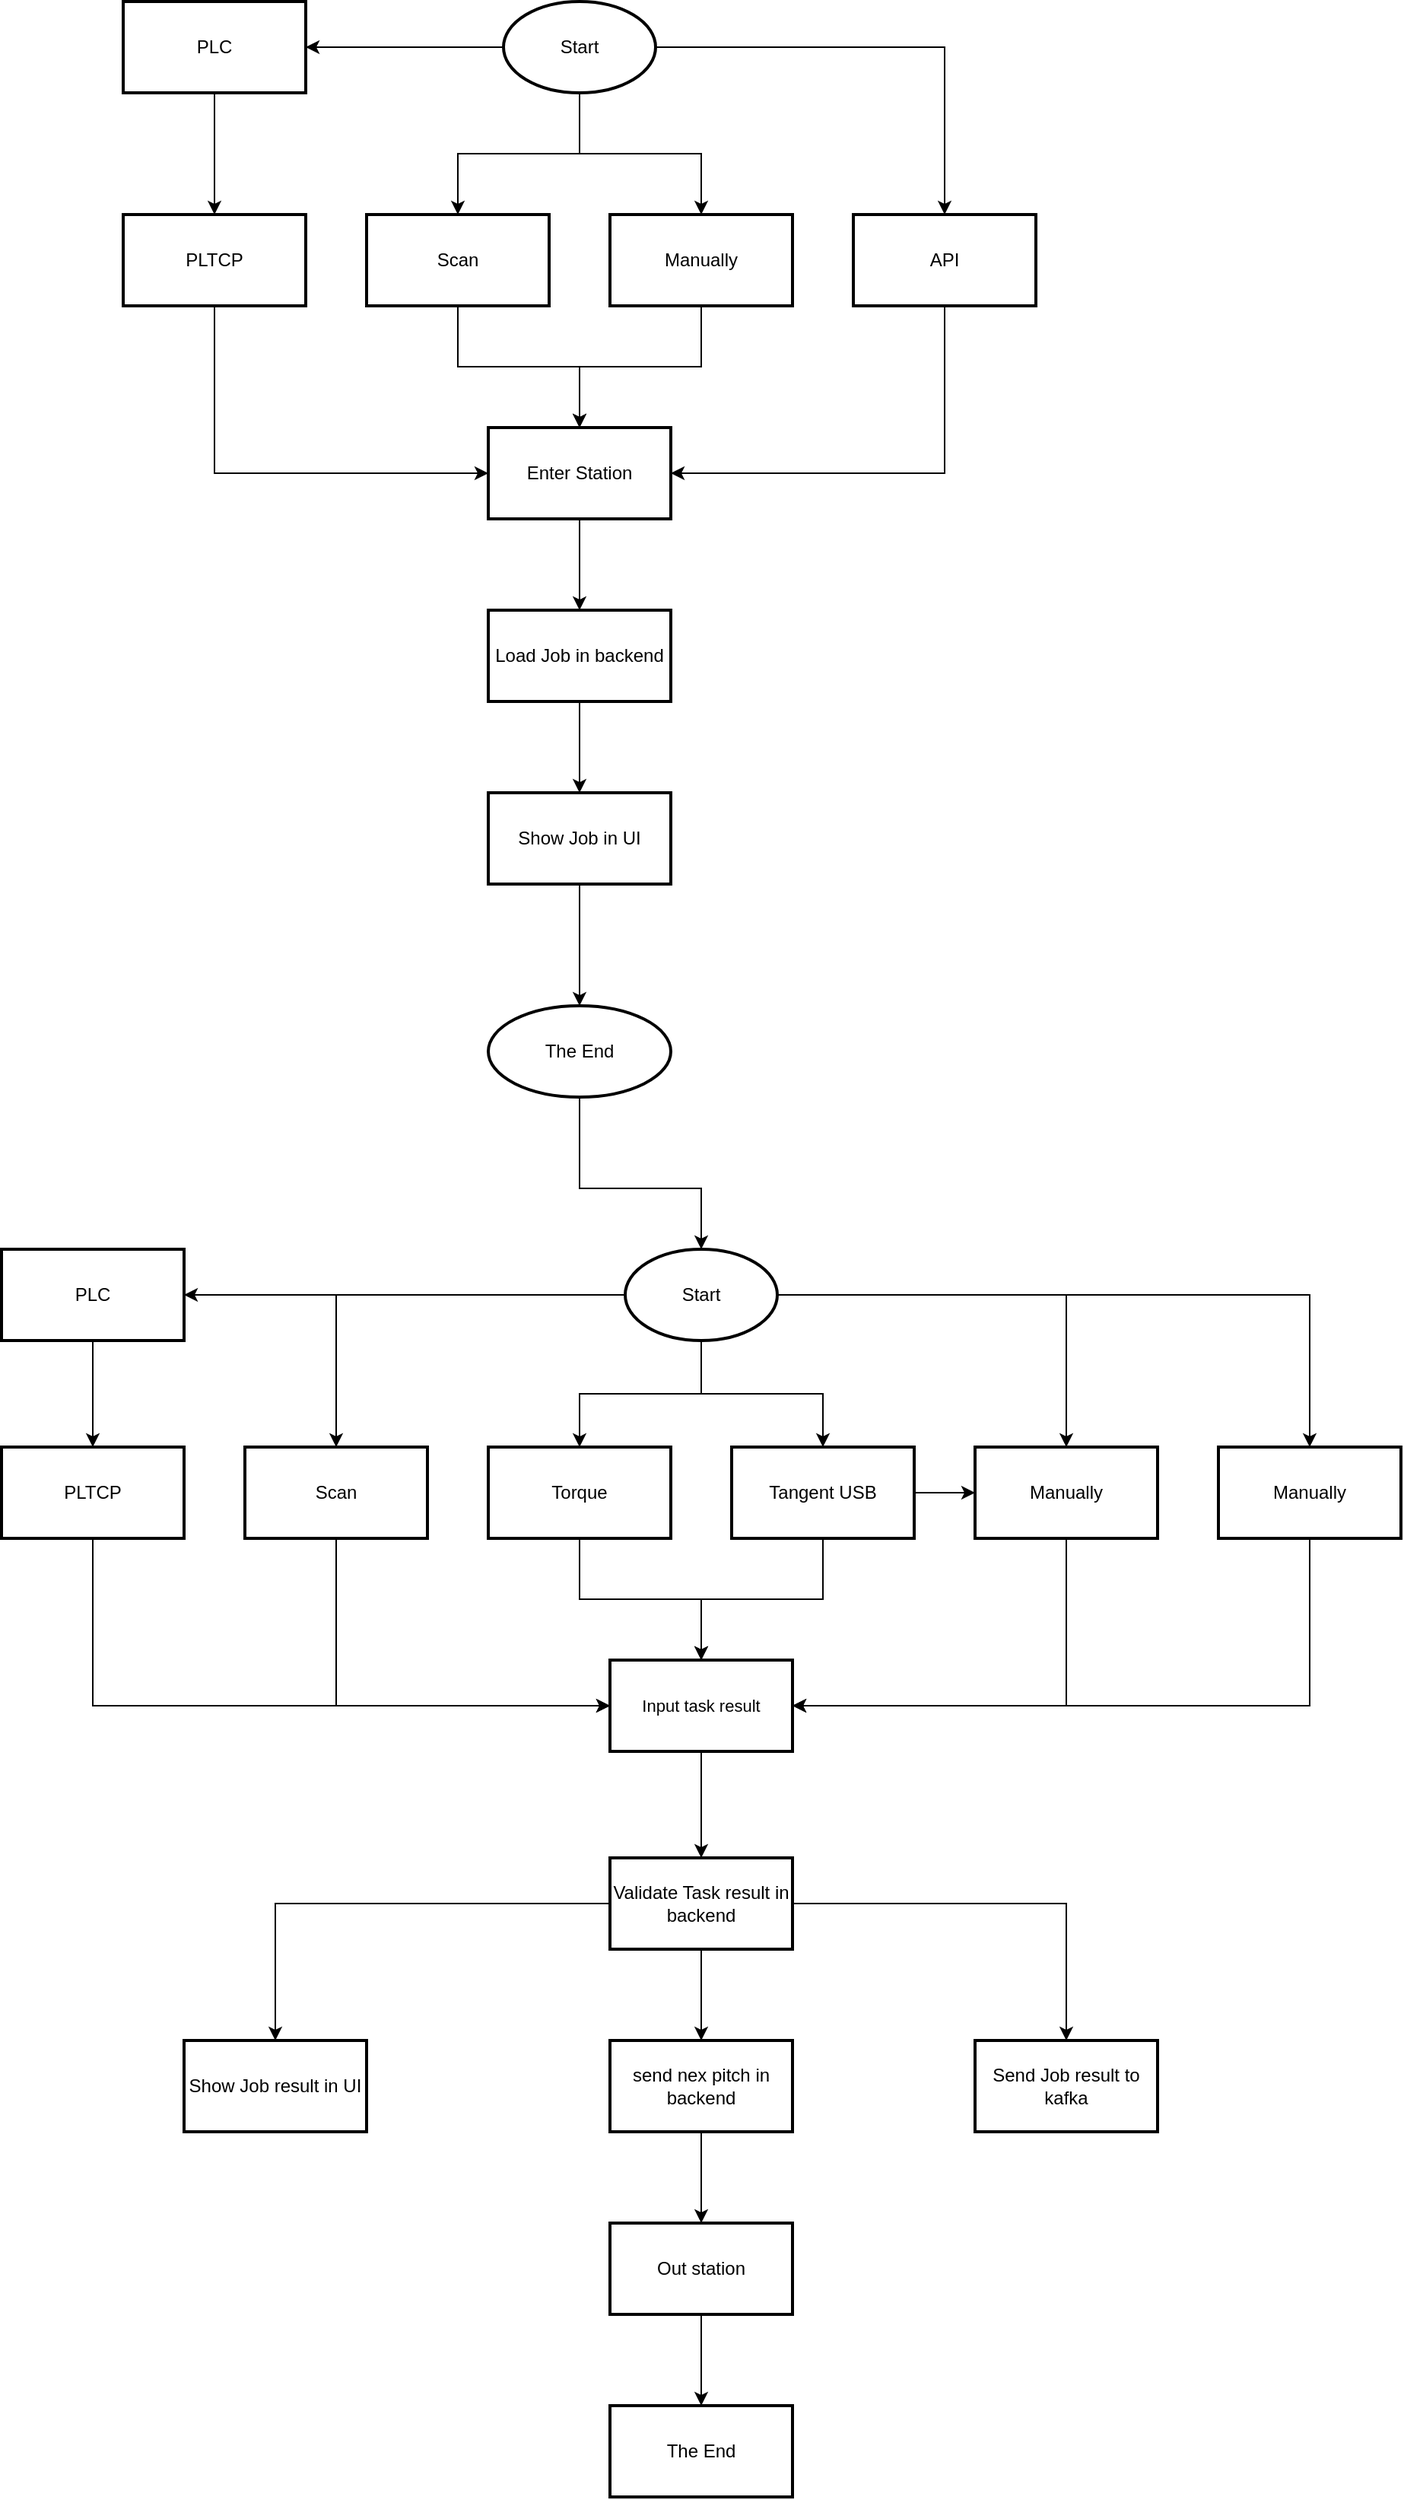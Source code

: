<mxfile version="15.5.1" type="github">
  <diagram id="C5RBs43oDa-KdzZeNtuy" name="Page-1">
    <mxGraphModel dx="1188" dy="4070" grid="1" gridSize="10" guides="1" tooltips="1" connect="1" arrows="1" fold="1" page="1" pageScale="1" pageWidth="1169" pageHeight="1654" math="0" shadow="0">
      <root>
        <mxCell id="WIyWlLk6GJQsqaUBKTNV-0" />
        <mxCell id="WIyWlLk6GJQsqaUBKTNV-1" parent="WIyWlLk6GJQsqaUBKTNV-0" />
        <mxCell id="1htha2CRBWgpkTlItw14-12" value="" style="edgeStyle=orthogonalEdgeStyle;rounded=0;orthogonalLoop=1;jettySize=auto;html=1;" edge="1" parent="WIyWlLk6GJQsqaUBKTNV-1" source="FoE33QjFA59jlkQgO3QU-0" target="1htha2CRBWgpkTlItw14-11">
          <mxGeometry relative="1" as="geometry" />
        </mxCell>
        <mxCell id="1htha2CRBWgpkTlItw14-19" value="" style="edgeStyle=orthogonalEdgeStyle;rounded=0;orthogonalLoop=1;jettySize=auto;html=1;" edge="1" parent="WIyWlLk6GJQsqaUBKTNV-1" source="FoE33QjFA59jlkQgO3QU-0" target="1htha2CRBWgpkTlItw14-17">
          <mxGeometry relative="1" as="geometry" />
        </mxCell>
        <mxCell id="1htha2CRBWgpkTlItw14-21" style="edgeStyle=orthogonalEdgeStyle;rounded=0;orthogonalLoop=1;jettySize=auto;html=1;" edge="1" parent="WIyWlLk6GJQsqaUBKTNV-1" source="FoE33QjFA59jlkQgO3QU-0" target="1htha2CRBWgpkTlItw14-13">
          <mxGeometry relative="1" as="geometry" />
        </mxCell>
        <mxCell id="1htha2CRBWgpkTlItw14-36" style="edgeStyle=orthogonalEdgeStyle;rounded=0;orthogonalLoop=1;jettySize=auto;html=1;" edge="1" parent="WIyWlLk6GJQsqaUBKTNV-1" source="FoE33QjFA59jlkQgO3QU-0" target="1htha2CRBWgpkTlItw14-22">
          <mxGeometry relative="1" as="geometry" />
        </mxCell>
        <mxCell id="FoE33QjFA59jlkQgO3QU-0" value="Start" style="strokeWidth=2;html=1;shape=mxgraph.flowchart.start_1;whiteSpace=wrap;" parent="WIyWlLk6GJQsqaUBKTNV-1" vertex="1">
          <mxGeometry x="390" y="-3280" width="100" height="60" as="geometry" />
        </mxCell>
        <mxCell id="1htha2CRBWgpkTlItw14-29" value="" style="edgeStyle=orthogonalEdgeStyle;rounded=0;orthogonalLoop=1;jettySize=auto;html=1;" edge="1" parent="WIyWlLk6GJQsqaUBKTNV-1" source="1htha2CRBWgpkTlItw14-0" target="1htha2CRBWgpkTlItw14-3">
          <mxGeometry relative="1" as="geometry" />
        </mxCell>
        <mxCell id="1htha2CRBWgpkTlItw14-0" value="Enter Station" style="whiteSpace=wrap;html=1;strokeWidth=2;" vertex="1" parent="WIyWlLk6GJQsqaUBKTNV-1">
          <mxGeometry x="380" y="-3000" width="120" height="60" as="geometry" />
        </mxCell>
        <mxCell id="1htha2CRBWgpkTlItw14-6" value="" style="edgeStyle=orthogonalEdgeStyle;rounded=0;orthogonalLoop=1;jettySize=auto;html=1;" edge="1" parent="WIyWlLk6GJQsqaUBKTNV-1" source="1htha2CRBWgpkTlItw14-3" target="1htha2CRBWgpkTlItw14-5">
          <mxGeometry relative="1" as="geometry" />
        </mxCell>
        <mxCell id="1htha2CRBWgpkTlItw14-3" value="Load Job in backend" style="whiteSpace=wrap;html=1;strokeWidth=2;" vertex="1" parent="WIyWlLk6GJQsqaUBKTNV-1">
          <mxGeometry x="380" y="-2880" width="120" height="60" as="geometry" />
        </mxCell>
        <mxCell id="1htha2CRBWgpkTlItw14-48" value="" style="edgeStyle=orthogonalEdgeStyle;rounded=0;orthogonalLoop=1;jettySize=auto;html=1;" edge="1" parent="WIyWlLk6GJQsqaUBKTNV-1" source="1htha2CRBWgpkTlItw14-5" target="1htha2CRBWgpkTlItw14-47">
          <mxGeometry relative="1" as="geometry" />
        </mxCell>
        <mxCell id="1htha2CRBWgpkTlItw14-5" value="Show Job in UI" style="whiteSpace=wrap;html=1;strokeWidth=2;" vertex="1" parent="WIyWlLk6GJQsqaUBKTNV-1">
          <mxGeometry x="380" y="-2760" width="120" height="60" as="geometry" />
        </mxCell>
        <mxCell id="1htha2CRBWgpkTlItw14-26" style="edgeStyle=orthogonalEdgeStyle;rounded=0;orthogonalLoop=1;jettySize=auto;html=1;entryX=0.5;entryY=0;entryDx=0;entryDy=0;" edge="1" parent="WIyWlLk6GJQsqaUBKTNV-1" source="1htha2CRBWgpkTlItw14-11" target="1htha2CRBWgpkTlItw14-0">
          <mxGeometry relative="1" as="geometry" />
        </mxCell>
        <mxCell id="1htha2CRBWgpkTlItw14-11" value="Scan" style="whiteSpace=wrap;html=1;strokeWidth=2;" vertex="1" parent="WIyWlLk6GJQsqaUBKTNV-1">
          <mxGeometry x="300" y="-3140" width="120" height="60" as="geometry" />
        </mxCell>
        <mxCell id="1htha2CRBWgpkTlItw14-27" style="edgeStyle=orthogonalEdgeStyle;rounded=0;orthogonalLoop=1;jettySize=auto;html=1;entryX=0.5;entryY=0;entryDx=0;entryDy=0;" edge="1" parent="WIyWlLk6GJQsqaUBKTNV-1" source="1htha2CRBWgpkTlItw14-13" target="1htha2CRBWgpkTlItw14-0">
          <mxGeometry relative="1" as="geometry" />
        </mxCell>
        <mxCell id="1htha2CRBWgpkTlItw14-13" value="Manually" style="whiteSpace=wrap;html=1;strokeWidth=2;" vertex="1" parent="WIyWlLk6GJQsqaUBKTNV-1">
          <mxGeometry x="460" y="-3140" width="120" height="60" as="geometry" />
        </mxCell>
        <mxCell id="1htha2CRBWgpkTlItw14-23" style="edgeStyle=orthogonalEdgeStyle;rounded=0;orthogonalLoop=1;jettySize=auto;html=1;entryX=0;entryY=0.5;entryDx=0;entryDy=0;" edge="1" parent="WIyWlLk6GJQsqaUBKTNV-1" source="1htha2CRBWgpkTlItw14-14" target="1htha2CRBWgpkTlItw14-0">
          <mxGeometry relative="1" as="geometry">
            <Array as="points">
              <mxPoint x="200" y="-2970" />
            </Array>
          </mxGeometry>
        </mxCell>
        <mxCell id="1htha2CRBWgpkTlItw14-14" value="PLTCP" style="whiteSpace=wrap;html=1;strokeWidth=2;" vertex="1" parent="WIyWlLk6GJQsqaUBKTNV-1">
          <mxGeometry x="140" y="-3140" width="120" height="60" as="geometry" />
        </mxCell>
        <mxCell id="1htha2CRBWgpkTlItw14-20" value="" style="edgeStyle=orthogonalEdgeStyle;rounded=0;orthogonalLoop=1;jettySize=auto;html=1;" edge="1" parent="WIyWlLk6GJQsqaUBKTNV-1" source="1htha2CRBWgpkTlItw14-17" target="1htha2CRBWgpkTlItw14-14">
          <mxGeometry relative="1" as="geometry" />
        </mxCell>
        <mxCell id="1htha2CRBWgpkTlItw14-17" value="PLC" style="whiteSpace=wrap;html=1;strokeWidth=2;" vertex="1" parent="WIyWlLk6GJQsqaUBKTNV-1">
          <mxGeometry x="140" y="-3280" width="120" height="60" as="geometry" />
        </mxCell>
        <mxCell id="1htha2CRBWgpkTlItw14-25" style="edgeStyle=orthogonalEdgeStyle;rounded=0;orthogonalLoop=1;jettySize=auto;html=1;entryX=1;entryY=0.5;entryDx=0;entryDy=0;" edge="1" parent="WIyWlLk6GJQsqaUBKTNV-1" source="1htha2CRBWgpkTlItw14-22" target="1htha2CRBWgpkTlItw14-0">
          <mxGeometry relative="1" as="geometry">
            <Array as="points">
              <mxPoint x="680" y="-2970" />
            </Array>
          </mxGeometry>
        </mxCell>
        <mxCell id="1htha2CRBWgpkTlItw14-22" value="API" style="whiteSpace=wrap;html=1;strokeWidth=2;" vertex="1" parent="WIyWlLk6GJQsqaUBKTNV-1">
          <mxGeometry x="620" y="-3140" width="120" height="60" as="geometry" />
        </mxCell>
        <mxCell id="1htha2CRBWgpkTlItw14-98" value="" style="edgeStyle=orthogonalEdgeStyle;rounded=0;orthogonalLoop=1;jettySize=auto;html=1;" edge="1" parent="WIyWlLk6GJQsqaUBKTNV-1" source="1htha2CRBWgpkTlItw14-32" target="1htha2CRBWgpkTlItw14-97">
          <mxGeometry relative="1" as="geometry" />
        </mxCell>
        <mxCell id="1htha2CRBWgpkTlItw14-32" value="send nex pitch in backend" style="whiteSpace=wrap;html=1;strokeWidth=2;" vertex="1" parent="WIyWlLk6GJQsqaUBKTNV-1">
          <mxGeometry x="460" y="-1940" width="120" height="60" as="geometry" />
        </mxCell>
        <mxCell id="1htha2CRBWgpkTlItw14-105" style="edgeStyle=orthogonalEdgeStyle;rounded=0;orthogonalLoop=1;jettySize=auto;html=1;entryX=0.5;entryY=0;entryDx=0;entryDy=0;entryPerimeter=0;" edge="1" parent="WIyWlLk6GJQsqaUBKTNV-1" source="1htha2CRBWgpkTlItw14-47" target="1htha2CRBWgpkTlItw14-53">
          <mxGeometry relative="1" as="geometry">
            <mxPoint x="510" y="-2470" as="targetPoint" />
            <Array as="points">
              <mxPoint x="440" y="-2500" />
              <mxPoint x="520" y="-2500" />
            </Array>
          </mxGeometry>
        </mxCell>
        <mxCell id="1htha2CRBWgpkTlItw14-47" value="The End" style="ellipse;whiteSpace=wrap;html=1;strokeWidth=2;" vertex="1" parent="WIyWlLk6GJQsqaUBKTNV-1">
          <mxGeometry x="380" y="-2620" width="120" height="60" as="geometry" />
        </mxCell>
        <mxCell id="1htha2CRBWgpkTlItw14-49" value="" style="edgeStyle=orthogonalEdgeStyle;rounded=0;orthogonalLoop=1;jettySize=auto;html=1;" edge="1" source="1htha2CRBWgpkTlItw14-53" target="1htha2CRBWgpkTlItw14-61" parent="WIyWlLk6GJQsqaUBKTNV-1">
          <mxGeometry relative="1" as="geometry" />
        </mxCell>
        <mxCell id="1htha2CRBWgpkTlItw14-50" value="" style="edgeStyle=orthogonalEdgeStyle;rounded=0;orthogonalLoop=1;jettySize=auto;html=1;" edge="1" source="1htha2CRBWgpkTlItw14-53" target="1htha2CRBWgpkTlItw14-67" parent="WIyWlLk6GJQsqaUBKTNV-1">
          <mxGeometry relative="1" as="geometry" />
        </mxCell>
        <mxCell id="1htha2CRBWgpkTlItw14-51" style="edgeStyle=orthogonalEdgeStyle;rounded=0;orthogonalLoop=1;jettySize=auto;html=1;" edge="1" source="1htha2CRBWgpkTlItw14-53" target="1htha2CRBWgpkTlItw14-63" parent="WIyWlLk6GJQsqaUBKTNV-1">
          <mxGeometry relative="1" as="geometry" />
        </mxCell>
        <mxCell id="1htha2CRBWgpkTlItw14-52" style="edgeStyle=orthogonalEdgeStyle;rounded=0;orthogonalLoop=1;jettySize=auto;html=1;" edge="1" source="1htha2CRBWgpkTlItw14-53" target="1htha2CRBWgpkTlItw14-69" parent="WIyWlLk6GJQsqaUBKTNV-1">
          <mxGeometry relative="1" as="geometry" />
        </mxCell>
        <mxCell id="1htha2CRBWgpkTlItw14-80" style="edgeStyle=orthogonalEdgeStyle;rounded=0;orthogonalLoop=1;jettySize=auto;html=1;entryX=0.5;entryY=0;entryDx=0;entryDy=0;" edge="1" parent="WIyWlLk6GJQsqaUBKTNV-1" source="1htha2CRBWgpkTlItw14-53" target="1htha2CRBWgpkTlItw14-78">
          <mxGeometry relative="1" as="geometry" />
        </mxCell>
        <mxCell id="1htha2CRBWgpkTlItw14-102" style="edgeStyle=orthogonalEdgeStyle;rounded=0;orthogonalLoop=1;jettySize=auto;html=1;entryX=0.5;entryY=0;entryDx=0;entryDy=0;" edge="1" parent="WIyWlLk6GJQsqaUBKTNV-1" source="1htha2CRBWgpkTlItw14-53" target="1htha2CRBWgpkTlItw14-101">
          <mxGeometry relative="1" as="geometry" />
        </mxCell>
        <mxCell id="1htha2CRBWgpkTlItw14-53" value="Start" style="strokeWidth=2;html=1;shape=mxgraph.flowchart.start_1;whiteSpace=wrap;" vertex="1" parent="WIyWlLk6GJQsqaUBKTNV-1">
          <mxGeometry x="470" y="-2460" width="100" height="60" as="geometry" />
        </mxCell>
        <mxCell id="1htha2CRBWgpkTlItw14-54" value="" style="edgeStyle=orthogonalEdgeStyle;rounded=0;orthogonalLoop=1;jettySize=auto;html=1;" edge="1" source="1htha2CRBWgpkTlItw14-55" target="1htha2CRBWgpkTlItw14-57" parent="WIyWlLk6GJQsqaUBKTNV-1">
          <mxGeometry relative="1" as="geometry" />
        </mxCell>
        <mxCell id="1htha2CRBWgpkTlItw14-55" value="&lt;span style=&quot;font-size: 11px ; background-color: rgb(255 , 255 , 255)&quot;&gt;Input task result&lt;/span&gt;" style="whiteSpace=wrap;html=1;strokeWidth=2;" vertex="1" parent="WIyWlLk6GJQsqaUBKTNV-1">
          <mxGeometry x="460" y="-2190" width="120" height="60" as="geometry" />
        </mxCell>
        <mxCell id="1htha2CRBWgpkTlItw14-56" value="" style="edgeStyle=orthogonalEdgeStyle;rounded=0;orthogonalLoop=1;jettySize=auto;html=1;" edge="1" source="1htha2CRBWgpkTlItw14-57" target="1htha2CRBWgpkTlItw14-59" parent="WIyWlLk6GJQsqaUBKTNV-1">
          <mxGeometry relative="1" as="geometry" />
        </mxCell>
        <mxCell id="1htha2CRBWgpkTlItw14-95" style="edgeStyle=orthogonalEdgeStyle;rounded=0;orthogonalLoop=1;jettySize=auto;html=1;" edge="1" parent="WIyWlLk6GJQsqaUBKTNV-1" source="1htha2CRBWgpkTlItw14-57" target="1htha2CRBWgpkTlItw14-94">
          <mxGeometry relative="1" as="geometry" />
        </mxCell>
        <mxCell id="1htha2CRBWgpkTlItw14-96" value="" style="edgeStyle=orthogonalEdgeStyle;rounded=0;orthogonalLoop=1;jettySize=auto;html=1;" edge="1" parent="WIyWlLk6GJQsqaUBKTNV-1" source="1htha2CRBWgpkTlItw14-57" target="1htha2CRBWgpkTlItw14-32">
          <mxGeometry relative="1" as="geometry" />
        </mxCell>
        <mxCell id="1htha2CRBWgpkTlItw14-57" value="Validate Task result in backend" style="whiteSpace=wrap;html=1;strokeWidth=2;" vertex="1" parent="WIyWlLk6GJQsqaUBKTNV-1">
          <mxGeometry x="460" y="-2060" width="120" height="60" as="geometry" />
        </mxCell>
        <mxCell id="1htha2CRBWgpkTlItw14-59" value="Send Job result to kafka" style="whiteSpace=wrap;html=1;strokeWidth=2;" vertex="1" parent="WIyWlLk6GJQsqaUBKTNV-1">
          <mxGeometry x="700" y="-1940" width="120" height="60" as="geometry" />
        </mxCell>
        <mxCell id="1htha2CRBWgpkTlItw14-92" style="edgeStyle=orthogonalEdgeStyle;rounded=0;orthogonalLoop=1;jettySize=auto;html=1;entryX=0;entryY=0.5;entryDx=0;entryDy=0;" edge="1" parent="WIyWlLk6GJQsqaUBKTNV-1" source="1htha2CRBWgpkTlItw14-61" target="1htha2CRBWgpkTlItw14-55">
          <mxGeometry relative="1" as="geometry">
            <Array as="points">
              <mxPoint x="280" y="-2160" />
            </Array>
          </mxGeometry>
        </mxCell>
        <mxCell id="1htha2CRBWgpkTlItw14-61" value="Scan" style="whiteSpace=wrap;html=1;strokeWidth=2;" vertex="1" parent="WIyWlLk6GJQsqaUBKTNV-1">
          <mxGeometry x="220" y="-2330" width="120" height="60" as="geometry" />
        </mxCell>
        <mxCell id="1htha2CRBWgpkTlItw14-90" style="edgeStyle=orthogonalEdgeStyle;rounded=0;orthogonalLoop=1;jettySize=auto;html=1;entryX=1;entryY=0.5;entryDx=0;entryDy=0;" edge="1" parent="WIyWlLk6GJQsqaUBKTNV-1" source="1htha2CRBWgpkTlItw14-63" target="1htha2CRBWgpkTlItw14-55">
          <mxGeometry relative="1" as="geometry">
            <mxPoint x="510" y="-2160" as="targetPoint" />
            <Array as="points">
              <mxPoint x="760" y="-2160" />
            </Array>
          </mxGeometry>
        </mxCell>
        <mxCell id="1htha2CRBWgpkTlItw14-63" value="Manually" style="whiteSpace=wrap;html=1;strokeWidth=2;" vertex="1" parent="WIyWlLk6GJQsqaUBKTNV-1">
          <mxGeometry x="700" y="-2330" width="120" height="60" as="geometry" />
        </mxCell>
        <mxCell id="1htha2CRBWgpkTlItw14-93" style="edgeStyle=orthogonalEdgeStyle;rounded=0;orthogonalLoop=1;jettySize=auto;html=1;entryX=0;entryY=0.5;entryDx=0;entryDy=0;" edge="1" parent="WIyWlLk6GJQsqaUBKTNV-1" source="1htha2CRBWgpkTlItw14-65" target="1htha2CRBWgpkTlItw14-55">
          <mxGeometry relative="1" as="geometry">
            <Array as="points">
              <mxPoint x="120" y="-2160" />
            </Array>
          </mxGeometry>
        </mxCell>
        <mxCell id="1htha2CRBWgpkTlItw14-65" value="PLTCP" style="whiteSpace=wrap;html=1;strokeWidth=2;" vertex="1" parent="WIyWlLk6GJQsqaUBKTNV-1">
          <mxGeometry x="60" y="-2330" width="120" height="60" as="geometry" />
        </mxCell>
        <mxCell id="1htha2CRBWgpkTlItw14-66" value="" style="edgeStyle=orthogonalEdgeStyle;rounded=0;orthogonalLoop=1;jettySize=auto;html=1;" edge="1" source="1htha2CRBWgpkTlItw14-67" target="1htha2CRBWgpkTlItw14-65" parent="WIyWlLk6GJQsqaUBKTNV-1">
          <mxGeometry relative="1" as="geometry" />
        </mxCell>
        <mxCell id="1htha2CRBWgpkTlItw14-67" value="PLC" style="whiteSpace=wrap;html=1;strokeWidth=2;" vertex="1" parent="WIyWlLk6GJQsqaUBKTNV-1">
          <mxGeometry x="60" y="-2460" width="120" height="60" as="geometry" />
        </mxCell>
        <mxCell id="1htha2CRBWgpkTlItw14-85" value="" style="edgeStyle=orthogonalEdgeStyle;rounded=0;orthogonalLoop=1;jettySize=auto;html=1;" edge="1" parent="WIyWlLk6GJQsqaUBKTNV-1" source="1htha2CRBWgpkTlItw14-69" target="1htha2CRBWgpkTlItw14-55">
          <mxGeometry relative="1" as="geometry" />
        </mxCell>
        <mxCell id="1htha2CRBWgpkTlItw14-69" value="Torque" style="whiteSpace=wrap;html=1;strokeWidth=2;" vertex="1" parent="WIyWlLk6GJQsqaUBKTNV-1">
          <mxGeometry x="380" y="-2330" width="120" height="60" as="geometry" />
        </mxCell>
        <mxCell id="1htha2CRBWgpkTlItw14-89" style="edgeStyle=orthogonalEdgeStyle;rounded=0;orthogonalLoop=1;jettySize=auto;html=1;entryX=0.5;entryY=0;entryDx=0;entryDy=0;" edge="1" parent="WIyWlLk6GJQsqaUBKTNV-1" source="1htha2CRBWgpkTlItw14-78" target="1htha2CRBWgpkTlItw14-55">
          <mxGeometry relative="1" as="geometry">
            <Array as="points">
              <mxPoint x="600" y="-2230" />
              <mxPoint x="520" y="-2230" />
            </Array>
          </mxGeometry>
        </mxCell>
        <mxCell id="1htha2CRBWgpkTlItw14-104" value="" style="edgeStyle=orthogonalEdgeStyle;rounded=0;orthogonalLoop=1;jettySize=auto;html=1;" edge="1" parent="WIyWlLk6GJQsqaUBKTNV-1" source="1htha2CRBWgpkTlItw14-78" target="1htha2CRBWgpkTlItw14-63">
          <mxGeometry relative="1" as="geometry" />
        </mxCell>
        <mxCell id="1htha2CRBWgpkTlItw14-78" value="Tangent USB" style="whiteSpace=wrap;html=1;strokeWidth=2;" vertex="1" parent="WIyWlLk6GJQsqaUBKTNV-1">
          <mxGeometry x="540" y="-2330" width="120" height="60" as="geometry" />
        </mxCell>
        <mxCell id="1htha2CRBWgpkTlItw14-94" value="Show Job result in UI" style="whiteSpace=wrap;html=1;strokeWidth=2;" vertex="1" parent="WIyWlLk6GJQsqaUBKTNV-1">
          <mxGeometry x="180" y="-1940" width="120" height="60" as="geometry" />
        </mxCell>
        <mxCell id="1htha2CRBWgpkTlItw14-100" value="" style="edgeStyle=orthogonalEdgeStyle;rounded=0;orthogonalLoop=1;jettySize=auto;html=1;" edge="1" parent="WIyWlLk6GJQsqaUBKTNV-1" source="1htha2CRBWgpkTlItw14-97" target="1htha2CRBWgpkTlItw14-99">
          <mxGeometry relative="1" as="geometry" />
        </mxCell>
        <mxCell id="1htha2CRBWgpkTlItw14-97" value="Out station" style="whiteSpace=wrap;html=1;strokeWidth=2;" vertex="1" parent="WIyWlLk6GJQsqaUBKTNV-1">
          <mxGeometry x="460" y="-1820" width="120" height="60" as="geometry" />
        </mxCell>
        <mxCell id="1htha2CRBWgpkTlItw14-99" value="The End" style="whiteSpace=wrap;html=1;strokeWidth=2;" vertex="1" parent="WIyWlLk6GJQsqaUBKTNV-1">
          <mxGeometry x="460" y="-1700" width="120" height="60" as="geometry" />
        </mxCell>
        <mxCell id="1htha2CRBWgpkTlItw14-103" style="edgeStyle=orthogonalEdgeStyle;rounded=0;orthogonalLoop=1;jettySize=auto;html=1;entryX=1;entryY=0.5;entryDx=0;entryDy=0;" edge="1" parent="WIyWlLk6GJQsqaUBKTNV-1" source="1htha2CRBWgpkTlItw14-101" target="1htha2CRBWgpkTlItw14-55">
          <mxGeometry relative="1" as="geometry">
            <Array as="points">
              <mxPoint x="920" y="-2160" />
            </Array>
          </mxGeometry>
        </mxCell>
        <mxCell id="1htha2CRBWgpkTlItw14-101" value="Manually" style="whiteSpace=wrap;html=1;strokeWidth=2;" vertex="1" parent="WIyWlLk6GJQsqaUBKTNV-1">
          <mxGeometry x="860" y="-2330" width="120" height="60" as="geometry" />
        </mxCell>
      </root>
    </mxGraphModel>
  </diagram>
</mxfile>
